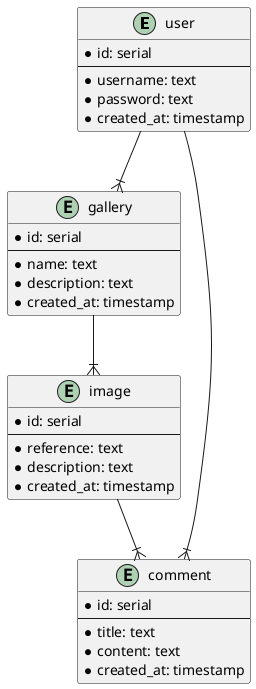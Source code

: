 @startuml scheme
entity user {
  * id: serial
  --
  * username: text
  * password: text
  * created_at: timestamp
}

entity gallery {
  * id: serial
  --
  * name: text
  * description: text
  * created_at: timestamp
}

entity image {
  * id: serial
  --
  * reference: text
  * description: text
  * created_at: timestamp
}

entity comment{
  * id: serial
  --
  * title: text
  * content: text
  * created_at: timestamp
}


user    --|{ gallery
user    --|{ comment
gallery --|{ image
image   --|{ comment

@enduml